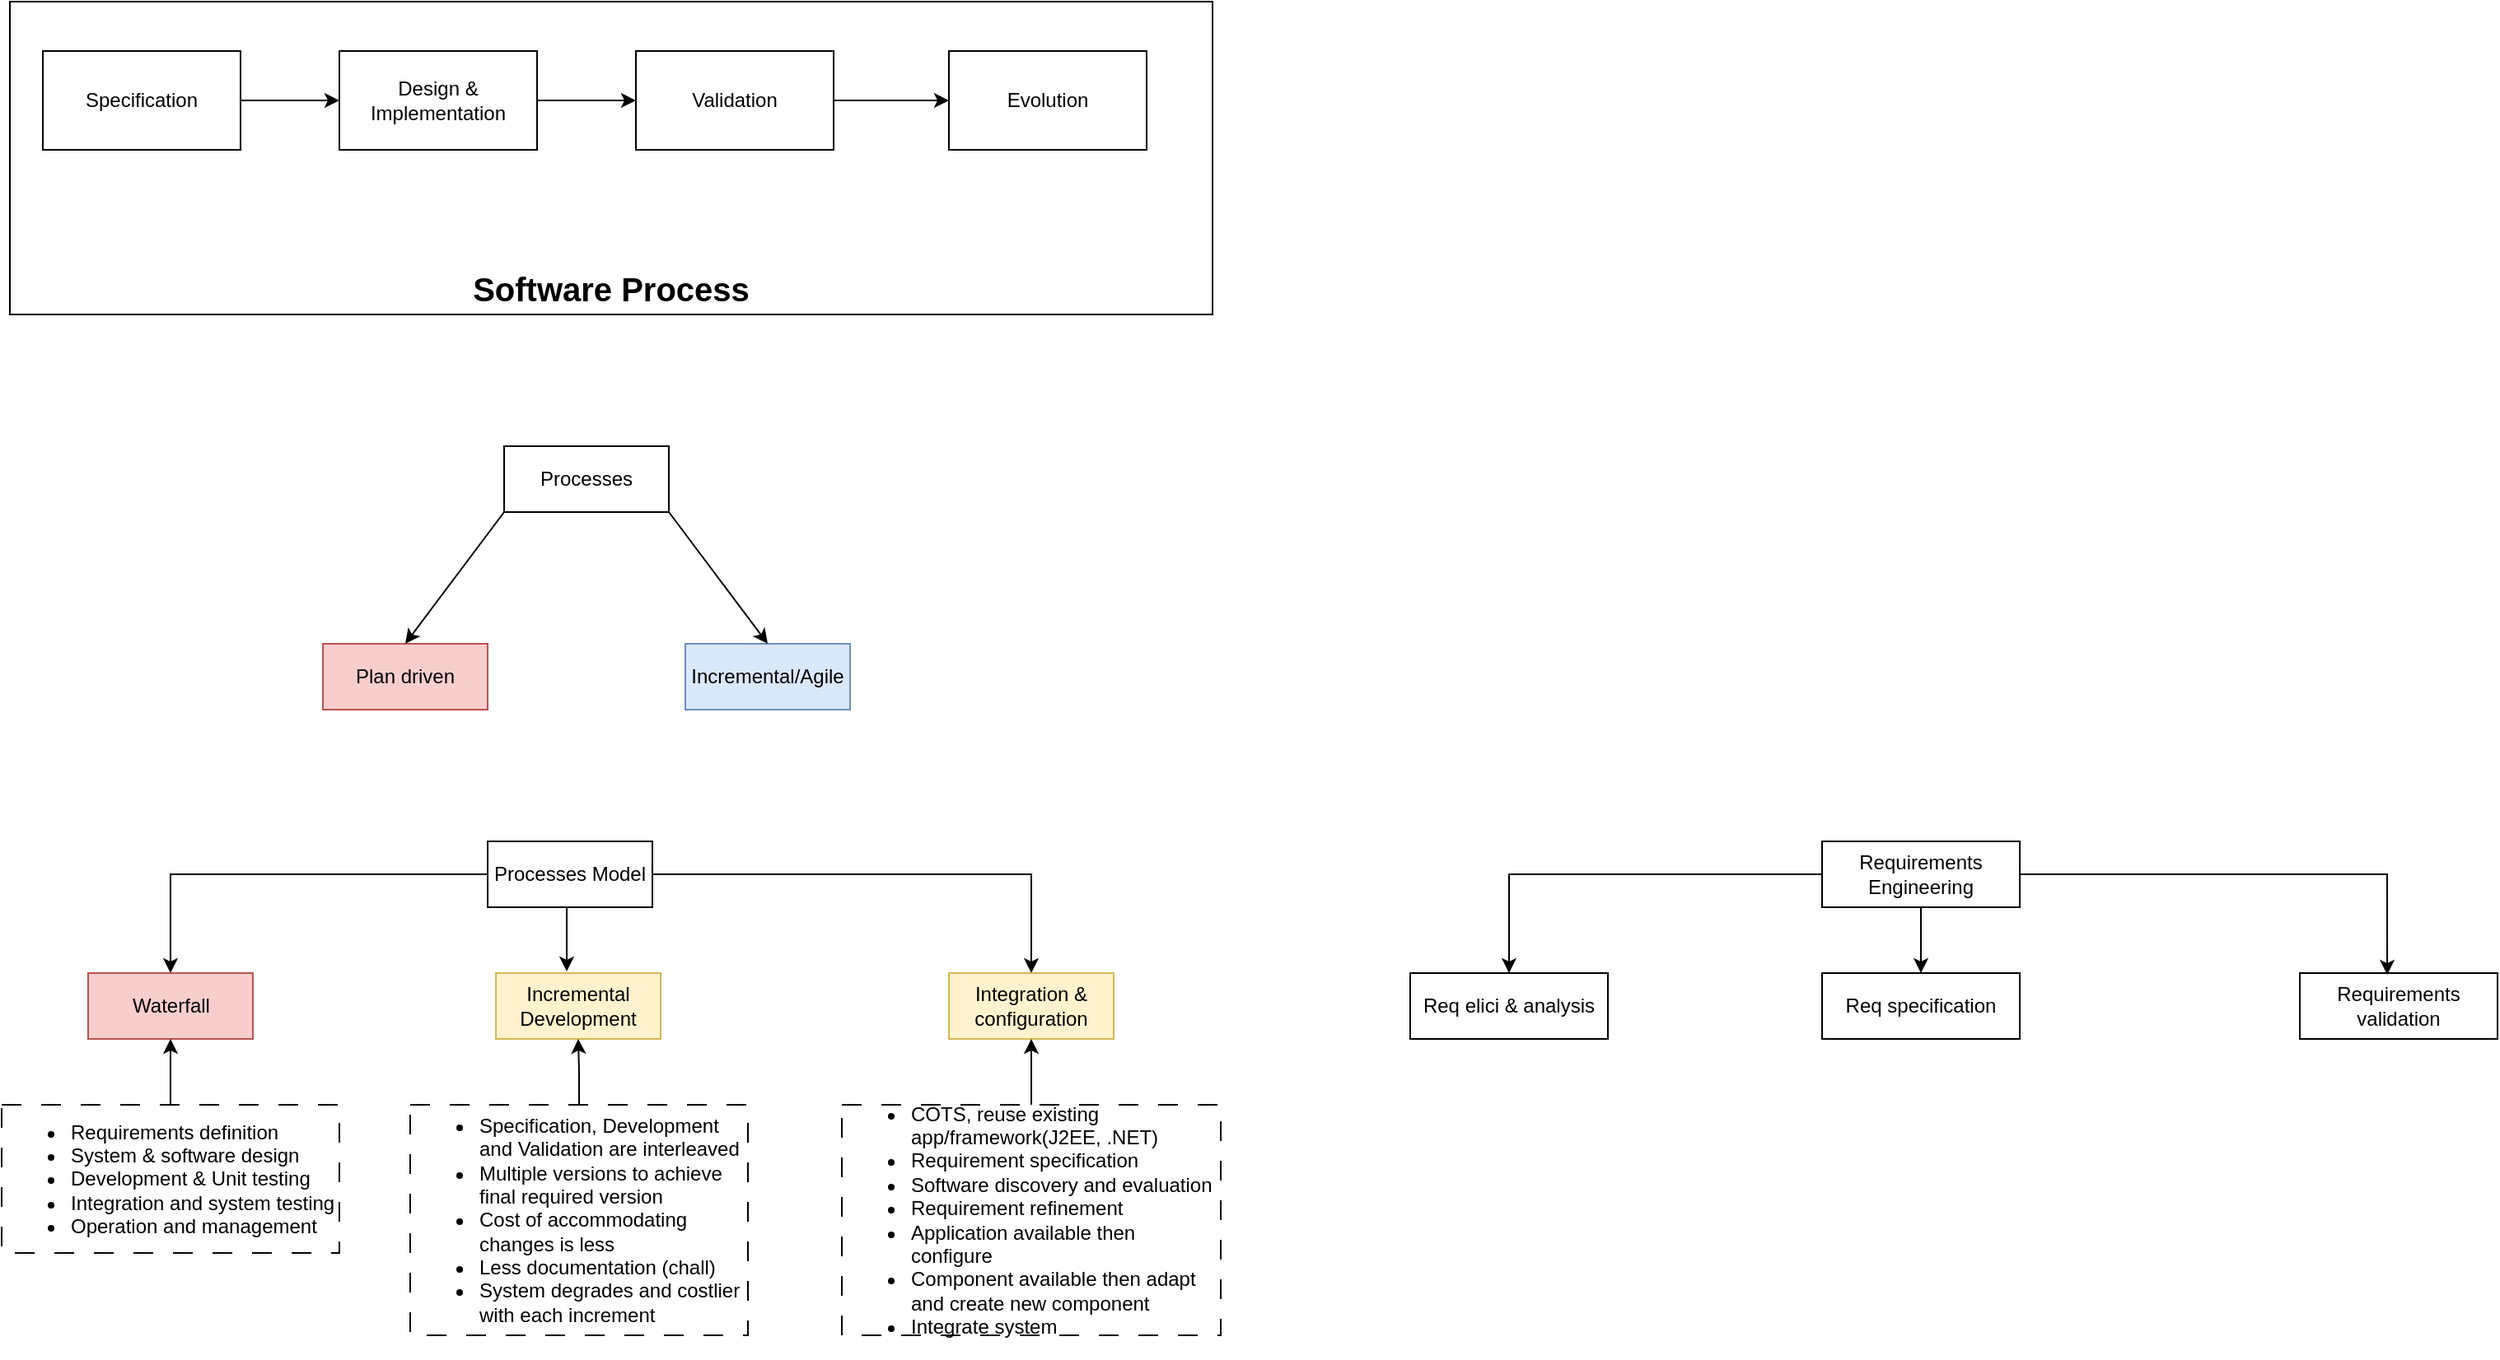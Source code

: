 <mxfile version="24.9.0">
  <diagram name="Page-1" id="WUkf8uHuEilfoa0VEvxg">
    <mxGraphModel dx="1050" dy="605" grid="1" gridSize="10" guides="1" tooltips="1" connect="1" arrows="1" fold="1" page="1" pageScale="1" pageWidth="850" pageHeight="1100" math="0" shadow="0">
      <root>
        <mxCell id="0" />
        <mxCell id="1" parent="0" />
        <mxCell id="eU5OUPiUkgm-xmvGEM90-1" value="&lt;div&gt;&lt;br&gt;&lt;/div&gt;&lt;div&gt;&lt;br&gt;&lt;/div&gt;&lt;div&gt;&lt;br&gt;&lt;/div&gt;&lt;div&gt;&lt;br&gt;&lt;/div&gt;&lt;div&gt;&lt;br&gt;&lt;/div&gt;&lt;div&gt;&lt;br&gt;&lt;/div&gt;&lt;div&gt;&lt;br&gt;&lt;/div&gt;&lt;div&gt;&lt;br&gt;&lt;/div&gt;&lt;div&gt;&lt;br&gt;&lt;/div&gt;&lt;div&gt;&lt;br&gt;&lt;/div&gt;&lt;div&gt;&lt;br&gt;&lt;/div&gt;&lt;div&gt;&lt;b&gt;&lt;font style=&quot;font-size: 20px;&quot;&gt;Software Process&lt;/font&gt;&lt;/b&gt;&lt;/div&gt;" style="rounded=0;whiteSpace=wrap;html=1;" parent="1" vertex="1">
          <mxGeometry x="80" y="50" width="730" height="190" as="geometry" />
        </mxCell>
        <mxCell id="eU5OUPiUkgm-xmvGEM90-6" value="" style="edgeStyle=orthogonalEdgeStyle;rounded=0;orthogonalLoop=1;jettySize=auto;html=1;" parent="1" source="eU5OUPiUkgm-xmvGEM90-2" target="eU5OUPiUkgm-xmvGEM90-3" edge="1">
          <mxGeometry relative="1" as="geometry" />
        </mxCell>
        <mxCell id="eU5OUPiUkgm-xmvGEM90-2" value="Specification" style="rounded=0;whiteSpace=wrap;html=1;" parent="1" vertex="1">
          <mxGeometry x="100" y="80" width="120" height="60" as="geometry" />
        </mxCell>
        <mxCell id="eU5OUPiUkgm-xmvGEM90-7" value="" style="edgeStyle=orthogonalEdgeStyle;rounded=0;orthogonalLoop=1;jettySize=auto;html=1;" parent="1" source="eU5OUPiUkgm-xmvGEM90-3" target="eU5OUPiUkgm-xmvGEM90-4" edge="1">
          <mxGeometry relative="1" as="geometry" />
        </mxCell>
        <mxCell id="eU5OUPiUkgm-xmvGEM90-3" value="Design &amp;amp; Implementation" style="rounded=0;whiteSpace=wrap;html=1;" parent="1" vertex="1">
          <mxGeometry x="280" y="80" width="120" height="60" as="geometry" />
        </mxCell>
        <mxCell id="eU5OUPiUkgm-xmvGEM90-8" value="" style="edgeStyle=orthogonalEdgeStyle;rounded=0;orthogonalLoop=1;jettySize=auto;html=1;" parent="1" source="eU5OUPiUkgm-xmvGEM90-4" target="eU5OUPiUkgm-xmvGEM90-5" edge="1">
          <mxGeometry relative="1" as="geometry" />
        </mxCell>
        <mxCell id="eU5OUPiUkgm-xmvGEM90-4" value="Validation" style="rounded=0;whiteSpace=wrap;html=1;" parent="1" vertex="1">
          <mxGeometry x="460" y="80" width="120" height="60" as="geometry" />
        </mxCell>
        <mxCell id="eU5OUPiUkgm-xmvGEM90-5" value="Evolution" style="rounded=0;whiteSpace=wrap;html=1;" parent="1" vertex="1">
          <mxGeometry x="650" y="80" width="120" height="60" as="geometry" />
        </mxCell>
        <mxCell id="eU5OUPiUkgm-xmvGEM90-9" value="Processes" style="rounded=0;whiteSpace=wrap;html=1;" parent="1" vertex="1">
          <mxGeometry x="380" y="320" width="100" height="40" as="geometry" />
        </mxCell>
        <mxCell id="eU5OUPiUkgm-xmvGEM90-10" value="Plan driven" style="rounded=0;whiteSpace=wrap;html=1;fillColor=#f8cecc;strokeColor=#b85450;" parent="1" vertex="1">
          <mxGeometry x="270" y="440" width="100" height="40" as="geometry" />
        </mxCell>
        <mxCell id="eU5OUPiUkgm-xmvGEM90-11" value="Incremental/Agile" style="rounded=0;whiteSpace=wrap;html=1;fillColor=#dae8fc;strokeColor=#6c8ebf;" parent="1" vertex="1">
          <mxGeometry x="490" y="440" width="100" height="40" as="geometry" />
        </mxCell>
        <mxCell id="eU5OUPiUkgm-xmvGEM90-13" value="" style="endArrow=classic;html=1;rounded=0;entryX=0.5;entryY=0;entryDx=0;entryDy=0;exitX=0;exitY=1;exitDx=0;exitDy=0;" parent="1" source="eU5OUPiUkgm-xmvGEM90-9" target="eU5OUPiUkgm-xmvGEM90-10" edge="1">
          <mxGeometry width="50" height="50" relative="1" as="geometry">
            <mxPoint x="400" y="300" as="sourcePoint" />
            <mxPoint x="450" y="250" as="targetPoint" />
          </mxGeometry>
        </mxCell>
        <mxCell id="eU5OUPiUkgm-xmvGEM90-14" value="" style="endArrow=classic;html=1;rounded=0;entryX=0.5;entryY=0;entryDx=0;entryDy=0;exitX=1;exitY=1;exitDx=0;exitDy=0;" parent="1" source="eU5OUPiUkgm-xmvGEM90-9" target="eU5OUPiUkgm-xmvGEM90-11" edge="1">
          <mxGeometry width="50" height="50" relative="1" as="geometry">
            <mxPoint x="390" y="370" as="sourcePoint" />
            <mxPoint x="350" y="410" as="targetPoint" />
          </mxGeometry>
        </mxCell>
        <mxCell id="eU5OUPiUkgm-xmvGEM90-21" style="edgeStyle=orthogonalEdgeStyle;rounded=0;orthogonalLoop=1;jettySize=auto;html=1;exitX=0;exitY=0.5;exitDx=0;exitDy=0;entryX=0.5;entryY=0;entryDx=0;entryDy=0;" parent="1" source="eU5OUPiUkgm-xmvGEM90-15" target="eU5OUPiUkgm-xmvGEM90-17" edge="1">
          <mxGeometry relative="1" as="geometry" />
        </mxCell>
        <mxCell id="eU5OUPiUkgm-xmvGEM90-23" style="edgeStyle=orthogonalEdgeStyle;rounded=0;orthogonalLoop=1;jettySize=auto;html=1;exitX=1;exitY=0.5;exitDx=0;exitDy=0;entryX=0.5;entryY=0;entryDx=0;entryDy=0;" parent="1" source="eU5OUPiUkgm-xmvGEM90-15" target="eU5OUPiUkgm-xmvGEM90-19" edge="1">
          <mxGeometry relative="1" as="geometry" />
        </mxCell>
        <mxCell id="eU5OUPiUkgm-xmvGEM90-15" value="Processes Model" style="rounded=0;whiteSpace=wrap;html=1;" parent="1" vertex="1">
          <mxGeometry x="370" y="560" width="100" height="40" as="geometry" />
        </mxCell>
        <mxCell id="eU5OUPiUkgm-xmvGEM90-17" value="Waterfall" style="rounded=0;whiteSpace=wrap;html=1;fillColor=#f8cecc;strokeColor=#b85450;" parent="1" vertex="1">
          <mxGeometry x="127.5" y="640" width="100" height="40" as="geometry" />
        </mxCell>
        <mxCell id="eU5OUPiUkgm-xmvGEM90-18" value="Incremental Development" style="rounded=0;whiteSpace=wrap;html=1;fillColor=#fff2cc;strokeColor=#d6b656;" parent="1" vertex="1">
          <mxGeometry x="375" y="640" width="100" height="40" as="geometry" />
        </mxCell>
        <mxCell id="eU5OUPiUkgm-xmvGEM90-19" value="Integration &amp;amp; configuration" style="rounded=0;whiteSpace=wrap;html=1;fillColor=#fff2cc;strokeColor=#d6b656;" parent="1" vertex="1">
          <mxGeometry x="650" y="640" width="100" height="40" as="geometry" />
        </mxCell>
        <mxCell id="eU5OUPiUkgm-xmvGEM90-22" style="edgeStyle=orthogonalEdgeStyle;rounded=0;orthogonalLoop=1;jettySize=auto;html=1;exitX=0.5;exitY=1;exitDx=0;exitDy=0;entryX=0.43;entryY=-0.025;entryDx=0;entryDy=0;entryPerimeter=0;" parent="1" source="eU5OUPiUkgm-xmvGEM90-15" target="eU5OUPiUkgm-xmvGEM90-18" edge="1">
          <mxGeometry relative="1" as="geometry" />
        </mxCell>
        <mxCell id="eU5OUPiUkgm-xmvGEM90-26" value="" style="edgeStyle=orthogonalEdgeStyle;rounded=0;orthogonalLoop=1;jettySize=auto;html=1;" parent="1" source="eU5OUPiUkgm-xmvGEM90-25" target="eU5OUPiUkgm-xmvGEM90-17" edge="1">
          <mxGeometry relative="1" as="geometry" />
        </mxCell>
        <mxCell id="eU5OUPiUkgm-xmvGEM90-25" value="&lt;div align=&quot;left&quot;&gt;&lt;ul&gt;&lt;li&gt;Requirements definition&lt;/li&gt;&lt;li&gt;System &amp;amp; software design&lt;/li&gt;&lt;li&gt;Development &amp;amp; Unit testing&lt;/li&gt;&lt;li&gt;Integration and system testing&lt;/li&gt;&lt;li&gt;Operation and management&lt;br&gt;&lt;/li&gt;&lt;/ul&gt;&lt;/div&gt;" style="text;html=1;align=left;verticalAlign=middle;whiteSpace=wrap;rounded=0;dashed=1;strokeColor=default;dashPattern=12 12;" parent="1" vertex="1">
          <mxGeometry x="75" y="720" width="205" height="90" as="geometry" />
        </mxCell>
        <mxCell id="eU5OUPiUkgm-xmvGEM90-28" value="" style="edgeStyle=orthogonalEdgeStyle;rounded=0;orthogonalLoop=1;jettySize=auto;html=1;" parent="1" source="eU5OUPiUkgm-xmvGEM90-27" target="eU5OUPiUkgm-xmvGEM90-18" edge="1">
          <mxGeometry relative="1" as="geometry" />
        </mxCell>
        <mxCell id="eU5OUPiUkgm-xmvGEM90-27" value="&lt;ul&gt;&lt;li&gt;Specification, Development and Validation are interleaved&lt;/li&gt;&lt;li&gt;Multiple versions to achieve final required version&lt;br&gt;&lt;/li&gt;&lt;li&gt;Cost of accommodating changes is less&lt;/li&gt;&lt;li&gt;Less documentation (chall)&lt;/li&gt;&lt;li&gt;System degrades and costlier with each increment&lt;br&gt;&lt;/li&gt;&lt;/ul&gt;" style="text;html=1;align=left;verticalAlign=middle;whiteSpace=wrap;rounded=0;dashed=1;strokeColor=default;dashPattern=12 12;" parent="1" vertex="1">
          <mxGeometry x="323" y="720" width="205" height="140" as="geometry" />
        </mxCell>
        <mxCell id="eU5OUPiUkgm-xmvGEM90-30" value="" style="edgeStyle=orthogonalEdgeStyle;rounded=0;orthogonalLoop=1;jettySize=auto;html=1;" parent="1" source="eU5OUPiUkgm-xmvGEM90-29" target="eU5OUPiUkgm-xmvGEM90-19" edge="1">
          <mxGeometry relative="1" as="geometry" />
        </mxCell>
        <mxCell id="eU5OUPiUkgm-xmvGEM90-29" value="&lt;ul&gt;&lt;li&gt;COTS, reuse existing app/framework(J2EE, .NET)&lt;/li&gt;&lt;li&gt;Requirement specification&lt;/li&gt;&lt;li&gt;Software discovery and evaluation&lt;br&gt;&lt;/li&gt;&lt;li&gt;Requirement refinement&lt;/li&gt;&lt;li&gt;Application available then configure&lt;/li&gt;&lt;li&gt;Component available then adapt and create new component&lt;br&gt;&lt;/li&gt;&lt;li&gt;Integrate system&lt;br&gt;&lt;/li&gt;&lt;/ul&gt;" style="text;html=1;align=left;verticalAlign=middle;whiteSpace=wrap;rounded=0;dashed=1;strokeColor=default;dashPattern=12 12;" parent="1" vertex="1">
          <mxGeometry x="585" y="720" width="230" height="140" as="geometry" />
        </mxCell>
        <mxCell id="c8_RrH2GiUH1HTR_wx7H-9" style="edgeStyle=orthogonalEdgeStyle;rounded=0;orthogonalLoop=1;jettySize=auto;html=1;exitX=0;exitY=0.5;exitDx=0;exitDy=0;entryX=0.5;entryY=0;entryDx=0;entryDy=0;" edge="1" parent="1" source="c8_RrH2GiUH1HTR_wx7H-1" target="c8_RrH2GiUH1HTR_wx7H-5">
          <mxGeometry relative="1" as="geometry" />
        </mxCell>
        <mxCell id="c8_RrH2GiUH1HTR_wx7H-10" style="edgeStyle=orthogonalEdgeStyle;rounded=0;orthogonalLoop=1;jettySize=auto;html=1;exitX=0.5;exitY=1;exitDx=0;exitDy=0;entryX=0.5;entryY=0;entryDx=0;entryDy=0;" edge="1" parent="1" source="c8_RrH2GiUH1HTR_wx7H-1" target="c8_RrH2GiUH1HTR_wx7H-6">
          <mxGeometry relative="1" as="geometry" />
        </mxCell>
        <mxCell id="c8_RrH2GiUH1HTR_wx7H-1" value="Requirements Engineering" style="rounded=0;whiteSpace=wrap;html=1;" vertex="1" parent="1">
          <mxGeometry x="1180" y="560" width="120" height="40" as="geometry" />
        </mxCell>
        <mxCell id="c8_RrH2GiUH1HTR_wx7H-5" value="Req elici &amp;amp; analysis" style="rounded=0;whiteSpace=wrap;html=1;" vertex="1" parent="1">
          <mxGeometry x="930" y="640" width="120" height="40" as="geometry" />
        </mxCell>
        <mxCell id="c8_RrH2GiUH1HTR_wx7H-6" value="Req specification" style="rounded=0;whiteSpace=wrap;html=1;" vertex="1" parent="1">
          <mxGeometry x="1180" y="640" width="120" height="40" as="geometry" />
        </mxCell>
        <mxCell id="c8_RrH2GiUH1HTR_wx7H-8" value="Requirements validation" style="rounded=0;whiteSpace=wrap;html=1;" vertex="1" parent="1">
          <mxGeometry x="1470" y="640" width="120" height="40" as="geometry" />
        </mxCell>
        <mxCell id="c8_RrH2GiUH1HTR_wx7H-11" style="edgeStyle=orthogonalEdgeStyle;rounded=0;orthogonalLoop=1;jettySize=auto;html=1;exitX=1;exitY=0.5;exitDx=0;exitDy=0;entryX=0.442;entryY=0.025;entryDx=0;entryDy=0;entryPerimeter=0;" edge="1" parent="1" source="c8_RrH2GiUH1HTR_wx7H-1" target="c8_RrH2GiUH1HTR_wx7H-8">
          <mxGeometry relative="1" as="geometry" />
        </mxCell>
      </root>
    </mxGraphModel>
  </diagram>
</mxfile>
